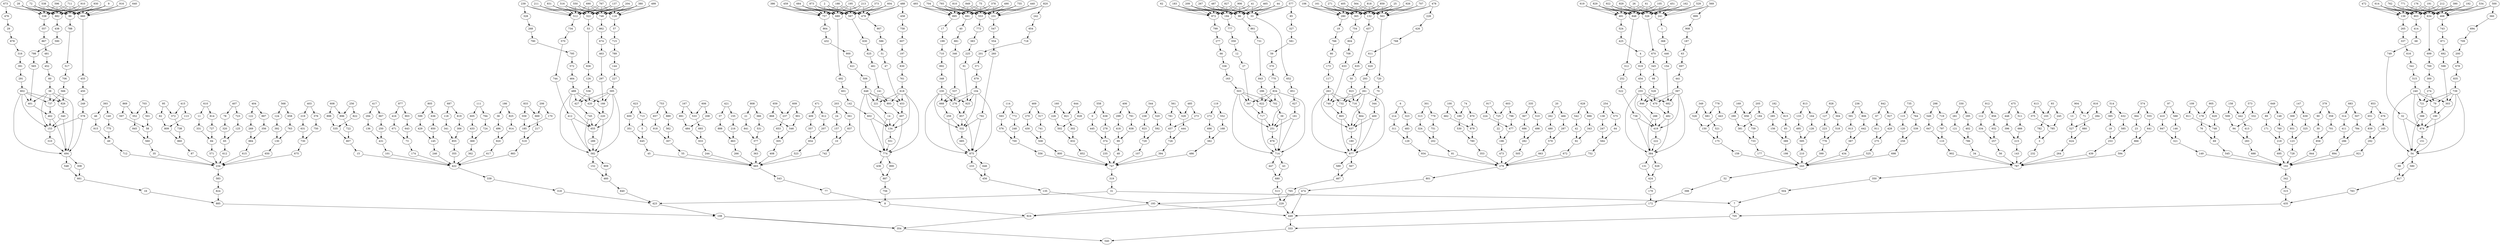 digraph "()_with_int_labels" {
0 [type=Merger];
1 [type=merger];
2 [type=generator];
3 [type=OccurrenceMin];
4 [type=merger];
5 [type=OccurrenceAttachment];
6 [type=generator];
7 [type=merger];
8 [type=merger];
9 [type=generator];
10 [type=OccurrenceMin];
11 [type=OccurrenceAttachment];
12 [type=merger];
13 [type=OccurrenceAttachment];
14 [type=merger];
15 [type=Merger];
16 [type=merger];
17 [type=merger];
18 [type=OccurrenceAttachment];
19 [type=merger];
20 [type=generator];
21 [type=Merger];
22 [type=OccurrenceAttachment];
23 [type=OccurrenceAttachment];
24 [type=Merger];
25 [type=generator];
26 [type=generator];
27 [type=merger];
28 [type=generator];
29 [type=merger];
30 [type=OccurrenceAttachment];
31 [type=merger];
32 [type=merger];
33 [type=merger];
34 [type=Merger];
35 [type=Merger];
36 [type=OccurrenceAttachment];
37 [type=Merger];
38 [type=merger];
39 [type=merger];
40 [type=merger];
41 [type=generator];
42 [type=Merger];
43 [type=merger];
44 [type=generator];
45 [type=Merger];
46 [type=OccurrenceAttachment];
47 [type=merger];
48 [type=Merger];
49 [type=OccurrenceMin];
50 [type=merger];
51 [type=merger];
52 [type=Terminal];
53 [type=merger];
54 [type=merger];
55 [type=Merger];
56 [type=Merger];
57 [type=merger];
58 [type=Merger];
59 [type=merger];
60 [type=merger];
61 [type=generator];
62 [type=generator];
63 [type=merger];
64 [type=OccurrenceAttachment];
65 [type=OccurrenceMin];
66 [type=merger];
67 [type=Merger];
68 [type=merger];
69 [type=OccurrenceMin];
70 [type=merger];
71 [type=Merger];
72 [type=generator];
73 [type=OccurrenceMin];
74 [type=generator];
75 [type=generator];
76 [type=OccurrenceAttachment];
77 [type=merger];
78 [type=Merger];
79 [type=merger];
80 [type=merger];
81 [type=Merger];
82 [type=OccurrenceAttachment];
83 [type=OccurrenceAttachment];
84 [type=OccurrenceMin];
85 [type=merger];
86 [type=merger];
87 [type=Merger];
88 [type=merger];
89 [type=Merger];
90 [type=Merger];
91 [type=merger];
92 [type=OccurrenceMin];
93 [type=generator];
94 [type=Merger];
95 [type=generator];
96 [type=merger];
97 [type=generator];
98 [type=merger];
99 [type=OccurrenceMin];
100 [type=generator];
101 [type=Merger];
102 [type=Merger];
103 [type=Merger];
104 [type=merger];
105 [type=generator];
106 [type=generator];
107 [type=Merger];
108 [type=merger];
109 [type=generator];
110 [type=OccurrenceMin];
111 [type=generator];
112 [type=OccurrenceAttachment];
113 [type=OccurrenceAttachment];
114 [type=generator];
115 [type=OccurrenceAttachment];
116 [type=merger];
117 [type=merger];
118 [type=Merger];
119 [type=generator];
120 [type=Merger];
121 [type=OccurrenceAttachment];
122 [type=Merger];
123 [type=OccurrenceMin];
124 [type=OccurrenceAttachment];
125 [type=Merger];
126 [type=merger];
127 [type=Merger];
128 [type=OccurrenceAttachment];
129 [type=OccurrenceMin];
130 [type=OccurrenceMin];
131 [type=merger];
132 [type=merger];
133 [type=OccurrenceAttachment];
134 [type=merger];
135 [type=merger];
136 [type=OccurrenceAttachment];
137 [type=generator];
138 [type=OccurrenceAttachment];
139 [type=merger];
140 [type=Merger];
141 [type=merger];
142 [type=merger];
143 [type=Merger];
144 [type=merger];
145 [type=OccurrenceMin];
146 [type=OccurrenceAttachment];
147 [type=generator];
148 [type=OccurrenceAttachment];
149 [type=Merger];
150 [type=Merger];
151 [type=merger];
152 [type=merger];
153 [type=merger];
154 [type=merger];
155 [type=OccurrenceAttachment];
156 [type=Merger];
157 [type=OccurrenceAttachment];
158 [type=generator];
159 [type=Merger];
160 [type=generator];
161 [type=generator];
162 [type=generator];
163 [type=merger];
164 [type=Merger];
165 [type=OccurrenceAttachment];
166 [type=merger];
167 [type=generator];
168 [type=Merger];
169 [type=generator];
170 [type=OccurrenceAttachment];
171 [type=OccurrenceAttachment];
172 [type=merger];
173 [type=merger];
174 [type=Merger];
175 [type=OccurrenceMin];
176 [type=generator];
177 [type=Merger];
178 [type=Merger];
179 [type=merger];
180 [type=merger];
181 [type=merger];
182 [type=generator];
183 [type=generator];
184 [type=OccurrenceAttachment];
185 [type=Merger];
186 [type=generator];
187 [type=merger];
188 [type=generator];
189 [type=Merger];
190 [type=merger];
191 [type=generator];
192 [type=generator];
193 [type=merger];
194 [type=merger];
195 [type=generator];
196 [type=OccurrenceMin];
197 [type=merger];
198 [type=Merger];
199 [type=merger];
200 [type=merger];
201 [type=merger];
202 [type=OccurrenceMin];
203 [type=generator];
204 [type=generator];
205 [type=generator];
206 [type=generator];
207 [type=OccurrenceAttachment];
208 [type=OccurrenceAttachment];
209 [type=generator];
210 [type=Merger];
211 [type=generator];
212 [type=generator];
213 [type=generator];
214 [type=OccurrenceAttachment];
215 [type=OccurrenceMin];
216 [type=Merger];
217 [type=OccurrenceAttachment];
218 [type=OccurrenceMin];
219 [type=Merger];
220 [type=merger];
221 [type=merger];
222 [type=merger];
223 [type=OccurrenceAttachment];
224 [type=OccurrenceAttachment];
225 [type=merger];
226 [type=OccurrenceAttachment];
227 [type=merger];
228 [type=merger];
229 [type=merger];
230 [type=merger];
231 [type=merger];
232 [type=Merger];
233 [type=merger];
234 [type=Merger];
235 [type=Merger];
236 [type=generator];
237 [type=Merger];
238 [type=Merger];
239 [type=generator];
240 [type=merger];
241 [type=merger];
242 [type=merger];
243 [type=Merger];
244 [type=Merger];
245 [type=OccurrenceAttachment];
246 [type=Merger];
247 [type=Merger];
248 [type=Merger];
249 [type=merger];
250 [type=Merger];
251 [type=merger];
252 [type=merger];
253 [type=OccurrenceMin];
254 [type=generator];
255 [type=merger];
256 [type=generator];
257 [type=OccurrenceMin];
258 [type=OccurrenceMin];
259 [type=merger];
260 [type=merger];
261 [type=merger];
262 [type=OccurrenceAttachment];
263 [type=merger];
264 [type=Merger];
265 [type=merger];
266 [type=Merger];
267 [type=generator];
268 [type=merger];
269 [type=OccurrenceAttachment];
270 [type=Merger];
271 [type=generator];
272 [type=Merger];
273 [type=OccurrenceAttachment];
274 [type=merger];
275 [type=OccurrenceMin];
276 [type=merger];
277 [type=merger];
278 [type=Merger];
279 [type=Merger];
280 [type=merger];
281 [type=Merger];
282 [type=OccurrenceMin];
283 [type=OccurrenceMin];
284 [type=OccurrenceAttachment];
285 [type=OccurrenceAttachment];
286 [type=OccurrenceMin];
287 [type=OccurrenceAttachment];
288 [type=merger];
289 [type=merger];
290 [type=OccurrenceAttachment];
291 [type=merger];
292 [type=OccurrenceMin];
293 [type=merger];
294 [type=Merger];
295 [type=OccurrenceAttachment];
296 [type=merger];
297 [type=merger];
298 [type=generator];
299 [type=OccurrenceAttachment];
300 [type=merger];
301 [type=generator];
302 [type=OccurrenceAttachment];
303 [type=merger];
304 [type=OccurrenceAttachment];
305 [type=OccurrenceMin];
306 [type=Merger];
307 [type=OccurrenceMin];
308 [type=merger];
309 [type=OccurrenceAttachment];
310 [type=merger];
311 [type=Merger];
312 [type=merger];
313 [type=OccurrenceAttachment];
314 [type=OccurrenceAttachment];
315 [type=merger];
316 [type=merger];
317 [type=OccurrenceAttachment];
318 [type=merger];
319 [type=Terminal];
320 [type=OccurrenceAttachment];
321 [type=OccurrenceMin];
322 [type=merger];
323 [type=Merger];
324 [type=Merger];
325 [type=OccurrenceAttachment];
326 [type=merger];
327 [type=merger];
328 [type=merger];
329 [type=Merger];
330 [type=generator];
331 [type=Merger];
332 [type=OccurrenceAttachment];
333 [type=merger];
334 [type=Merger];
335 [type=generator];
336 [type=merger];
337 [type=merger];
338 [type=merger];
339 [type=Terminal];
340 [type=merger];
341 [type=OccurrenceAttachment];
342 [type=Terminal];
343 [type=OccurrenceAttachment];
344 [type=merger];
345 [type=merger];
346 [type=merger];
347 [type=merger];
348 [type=merger];
349 [type=generator];
350 [type=Terminal];
351 [type=Merger];
352 [type=Merger];
353 [type=Merger];
354 [type=merger];
355 [type=Merger];
356 [type=Merger];
357 [type=Merger];
358 [type=OccurrenceAttachment];
359 [type=merger];
360 [type=merger];
361 [type=OccurrenceAttachment];
362 [type=Merger];
363 [type=Merger];
364 [type=Merger];
365 [type=merger];
366 [type=OccurrenceAttachment];
367 [type=Merger];
368 [type=merger];
369 [type=OccurrenceMin];
370 [type=merger];
371 [type=merger];
372 [type=Merger];
373 [type=generator];
374 [type=OccurrenceMin];
375 [type=OccurrenceAttachment];
376 [type=OccurrenceAttachment];
377 [type=OccurrenceMin];
378 [type=generator];
379 [type=generator];
380 [type=generator];
381 [type=Merger];
382 [type=OccurrenceMin];
383 [type=merger];
384 [type=merger];
385 [type=Merger];
386 [type=generator];
387 [type=OccurrenceMin];
388 [type=merger];
389 [type=OccurrenceMin];
390 [type=generator];
391 [type=merger];
392 [type=Merger];
393 [type=generator];
394 [type=Merger];
395 [type=merger];
396 [type=Merger];
397 [type=merger];
398 [type=merger];
399 [type=Merger];
400 [type=merger];
401 [type=merger];
402 [type=Merger];
403 [type=generator];
404 [type=generator];
405 [type=generator];
406 [type=generator];
407 [type=generator];
408 [type=Merger];
409 [type=OccurrenceAttachment];
410 [type=OccurrenceAttachment];
411 [type=Merger];
412 [type=merger];
413 [type=OccurrenceAttachment];
414 [type=merger];
415 [type=generator];
416 [type=Merger];
417 [type=generator];
418 [type=Merger];
419 [type=merger];
420 [type=merger];
421 [type=generator];
422 [type=Merger];
423 [type=merger];
424 [type=merger];
425 [type=merger];
426 [type=merger];
427 [type=merger];
428 [type=Merger];
429 [type=OccurrenceAttachment];
430 [type=OccurrenceAttachment];
431 [type=OccurrenceMin];
432 [type=merger];
433 [type=OccurrenceAttachment];
434 [type=Merger];
435 [type=merger];
436 [type=merger];
437 [type=merger];
438 [type=merger];
439 [type=Merger];
440 [type=generator];
441 [type=merger];
442 [type=Merger];
443 [type=OccurrenceAttachment];
444 [type=OccurrenceAttachment];
445 [type=OccurrenceAttachment];
446 [type=merger];
447 [type=merger];
448 [type=OccurrenceAttachment];
449 [type=merger];
450 [type=merger];
451 [type=generator];
452 [type=merger];
453 [type=merger];
454 [type=merger];
455 [type=merger];
456 [type=merger];
457 [type=Merger];
458 [type=merger];
459 [type=generator];
460 [type=merger];
461 [type=merger];
462 [type=merger];
463 [type=merger];
464 [type=merger];
465 [type=generator];
466 [type=Merger];
467 [type=merger];
468 [type=merger];
469 [type=generator];
470 [type=merger];
471 [type=generator];
472 [type=generator];
473 [type=Merger];
474 [type=merger];
475 [type=generator];
476 [type=merger];
477 [type=Merger];
478 [type=generator];
479 [type=merger];
480 [type=Merger];
481 [type=merger];
482 [type=merger];
483 [type=OccurrenceAttachment];
484 [type=Merger];
485 [type=generator];
486 [type=Merger];
487 [type=generator];
488 [type=generator];
489 [type=merger];
490 [type=generator];
491 [type=merger];
492 [type=merger];
493 [type=generator];
494 [type=merger];
495 [type=Merger];
496 [type=Merger];
497 [type=merger];
498 [type=Merger];
499 [type=generator];
500 [type=generator];
501 [type=OccurrenceAttachment];
502 [type=Merger];
503 [type=merger];
504 [type=merger];
505 [type=Merger];
506 [type=merger];
507 [type=Merger];
508 [type=OccurrenceMin];
509 [type=OccurrenceAttachment];
510 [type=OccurrenceAttachment];
511 [type=Merger];
512 [type=merger];
513 [type=merger];
514 [type=generator];
515 [type=merger];
516 [type=generator];
517 [type=merger];
518 [type=Merger];
519 [type=OccurrenceMin];
520 [type=OccurrenceAttachment];
521 [type=OccurrenceAttachment];
522 [type=merger];
523 [type=Merger];
524 [type=merger];
525 [type=Merger];
526 [type=OccurrenceAttachment];
527 [type=Merger];
528 [type=merger];
529 [type=generator];
530 [type=OccurrenceAttachment];
531 [type=Merger];
532 [type=merger];
533 [type=Merger];
534 [type=generator];
535 [type=Merger];
536 [type=merger];
537 [type=merger];
538 [type=generator];
539 [type=OccurrenceAttachment];
540 [type=merger];
541 [type=merger];
542 [type=OccurrenceAttachment];
543 [type=Terminal];
544 [type=generator];
545 [type=Merger];
546 [type=Merger];
547 [type=merger];
548 [type=merger];
549 [type=OccurrenceAttachment];
550 [type=generator];
551 [type=merger];
552 [type=OccurrenceAttachment];
553 [type=merger];
554 [type=merger];
555 [type=OccurrenceAttachment];
556 [type=Merger];
557 [type=merger];
558 [type=generator];
559 [type=OccurrenceAttachment];
560 [type=OccurrenceMin];
561 [type=generator];
562 [type=Merger];
563 [type=merger];
564 [type=generator];
565 [type=merger];
566 [type=merger];
567 [type=merger];
568 [type=generator];
569 [type=generator];
570 [type=merger];
571 [type=Merger];
572 [type=merger];
573 [type=generator];
574 [type=generator];
575 [type=Merger];
576 [type=OccurrenceAttachment];
577 [type=generator];
578 [type=merger];
579 [type=OccurrenceMin];
580 [type=merger];
581 [type=merger];
582 [type=merger];
583 [type=Terminal];
584 [type=OccurrenceMin];
585 [type=Merger];
586 [type=merger];
587 [type=merger];
588 [type=Merger];
589 [type=merger];
590 [type=merger];
591 [type=Merger];
592 [type=Merger];
593 [type=Merger];
594 [type=Merger];
595 [type=OccurrenceMin];
596 [type=generator];
597 [type=OccurrenceAttachment];
598 [type=merger];
599 [type=Merger];
600 [type=OccurrenceAttachment];
601 [type=merger];
602 [type=merger];
603 [type=generator];
604 [type=generator];
605 [type=Merger];
606 [type=generator];
607 [type=merger];
608 [type=generator];
609 [type=generator];
610 [type=generator];
611 [type=merger];
612 [type=Merger];
613 [type=generator];
614 [type=generator];
615 [type=Merger];
616 [type=merger];
617 [type=Merger];
618 [type=merger];
619 [type=generator];
620 [type=merger];
621 [type=merger];
622 [type=merger];
623 [type=generator];
624 [type=OccurrenceMin];
625 [type=merger];
626 [type=merger];
627 [type=merger];
628 [type=generator];
629 [type=OccurrenceAttachment];
630 [type=merger];
631 [type=OccurrenceAttachment];
632 [type=OccurrenceAttachment];
633 [type=merger];
634 [type=merger];
635 [type=merger];
636 [type=OccurrenceAttachment];
637 [type=merger];
638 [type=OccurrenceAttachment];
639 [type=Merger];
640 [type=generator];
641 [type=Merger];
642 [type=Merger];
643 [type=Merger];
644 [type=generator];
645 [type=OccurrenceMin];
646 [type=merger];
647 [type=Merger];
648 [type=merger];
649 [type=generator];
650 [type=Merger];
651 [type=OccurrenceAttachment];
652 [type=merger];
653 [type=OccurrenceAttachment];
654 [type=merger];
655 [type=merger];
656 [type=Merger];
657 [type=Merger];
658 [type=Merger];
659 [type=generator];
660 [type=merger];
661 [type=merger];
662 [type=OccurrenceAttachment];
663 [type=Merger];
664 [type=merger];
665 [type=Merger];
666 [type=OccurrenceAttachment];
667 [type=OccurrenceAttachment];
668 [type=merger];
669 [type=Merger];
670 [type=merger];
671 [type=OccurrenceAttachment];
672 [type=Merger];
673 [type=generator];
674 [type=merger];
675 [type=Merger];
676 [type=Merger];
677 [type=merger];
678 [type=merger];
679 [type=merger];
680 [type=merger];
681 [type=Merger];
682 [type=merger];
683 [type=generator];
684 [type=generator];
685 [type=merger];
686 [type=OccurrenceAttachment];
687 [type=generator];
688 [type=Merger];
689 [type=merger];
690 [type=generator];
691 [type=merger];
692 [type=merger];
693 [type=OccurrenceAttachment];
694 [type=merger];
695 [type=Merger];
696 [type=OccurrenceAttachment];
697 [type=merger];
698 [type=Merger];
699 [type=merger];
700 [type=OccurrenceMin];
701 [type=Merger];
702 [type=merger];
703 [type=generator];
704 [type=generator];
705 [type=merger];
706 [type=merger];
707 [type=generator];
708 [type=merger];
709 [type=merger];
710 [type=merger];
711 [type=generator];
712 [type=Merger];
713 [type=Merger];
714 [type=merger];
715 [type=merger];
716 [type=merger];
717 [type=merger];
718 [type=merger];
719 [type=Merger];
720 [type=merger];
721 [type=merger];
722 [type=OccurrenceAttachment];
723 [type=OccurrenceAttachment];
724 [type=Merger];
725 [type=Merger];
726 [type=OccurrenceMin];
727 [type=OccurrenceAttachment];
728 [type=Merger];
729 [type=OccurrenceMin];
730 [type=OccurrenceMin];
731 [type=merger];
732 [type=merger];
733 [type=OccurrenceMin];
734 [type=merger];
735 [type=generator];
736 [type=merger];
737 [type=merger];
738 [type=OccurrenceAttachment];
739 [type=merger];
740 [type=merger];
741 [type=Merger];
742 [type=Merger];
743 [type=merger];
744 [type=merger];
745 [type=merger];
746 [type=merger];
747 [type=Merger];
748 [type=Merger];
749 [type=merger];
750 [type=Merger];
751 [type=OccurrenceAttachment];
752 [type=Merger];
753 [type=generator];
754 [type=merger];
755 [type=generator];
756 [type=merger];
757 [type=merger];
758 [type=merger];
759 [type=OccurrenceAttachment];
760 [type=Merger];
761 [type=merger];
762 [type=generator];
763 [type=OccurrenceAttachment];
764 [type=Merger];
765 [type=merger];
766 [type=merger];
767 [type=generator];
768 [type=merger];
769 [type=merger];
770 [type=merger];
771 [type=generator];
772 [type=OccurrenceAttachment];
773 [type=merger];
774 [type=merger];
775 [type=OccurrenceAttachment];
776 [type=OccurrenceMin];
777 [type=merger];
778 [type=generator];
779 [type=Merger];
780 [type=OccurrenceMin];
781 [type=OccurrenceAttachment];
782 [type=OccurrenceAttachment];
783 [type=merger];
784 [type=OccurrenceAttachment];
785 [type=Merger];
786 [type=OccurrenceMin];
787 [type=Merger];
788 [type=merger];
789 [type=merger];
790 [type=merger];
791 [type=Merger];
792 [type=merger];
793 [type=generator];
794 [type=OccurrenceAttachment];
795 [type=merger];
796 [type=OccurrenceAttachment];
797 [type=OccurrenceAttachment];
798 [type=merger];
799 [type=merger];
800 [type=Merger];
801 [type=Terminal];
802 [type=merger];
803 [type=merger];
804 [type=merger];
805 [type=generator];
806 [type=OccurrenceAttachment];
807 [type=OccurrenceMin];
808 [type=generator];
809 [type=Merger];
810 [type=generator];
811 [type=OccurrenceAttachment];
812 [type=Merger];
813 [type=generator];
814 [type=Merger];
815 [type=Merger];
816 [type=generator];
817 [type=merger];
818 [type=generator];
819 [type=OccurrenceAttachment];
820 [type=generator];
821 [type=Merger];
822 [type=OccurrenceAttachment];
823 [type=OccurrenceAttachment];
824 [type=merger];
825 [type=Merger];
826 [type=merger];
827 [type=generator];
828 [type=OccurrenceAttachment];
829 [type=generator];
830 [type=merger];
831 [type=generator];
832 [type=OccurrenceMin];
833 [type=generator];
834 [type=merger];
835 [type=merger];
836 [type=merger];
837 [type=Merger];
838 [type=OccurrenceAttachment];
839 [type=Merger];
840 [type=merger];
841 [type=OccurrenceAttachment];
842 [type=generator];
843 [type=merger];
844 [type=Merger];
845 [type=OccurrenceAttachment];
846 [type=merger];
847 [type=Merger];
848 [type=merger];
849 [type=generator];
850 [type=Merger];
851 [type=merger];
852 [type=Merger];
853 [type=generator];
854 [type=OccurrenceMin];
855 [type=OccurrenceMin];
856 [type=Merger];
857 [type=merger];
858 [type=OccurrenceMin];
859 [type=generator];
860 [type=OccurrenceMin];
861 [type=merger];
862 [type=merger];
863 [type=OccurrenceMin];
864 [type=merger];
865 [type=merger];
866 [type=OccurrenceMin];
867 [type=merger];
868 [type=OccurrenceAttachment];
869 [type=generator];
870 [type=OccurrenceAttachment];
871 [type=merger];
872 [type=merger];
873 [type=generator];
874 [type=merger];
875 [type=merger];
876 [type=merger];
877 [type=generator];
878 [type=merger];
879 [type=Merger];
880 [type=OccurrenceAttachment];
881 [type=merger];
882 [type=merger];
883 [type=Merger];
884 [type=OccurrenceMin];
885 [type=merger];
886 [type=Merger];
887 [type=merger];
888 [type=OccurrenceAttachment];
889 [type=OccurrenceAttachment];
890 [type=merger];
891 [type=OccurrenceAttachment];
892 [type=merger];
893 [type=merger];
894 [type=Merger];
895 [type=merger];
896 [type=Merger];
897 [type=OccurrenceAttachment];
898 [type=OccurrenceAttachment];
899 [type=merger];
900 [type=merger];
901 [type=OccurrenceAttachment];
902 [type=Merger];
903 [type=OccurrenceAttachment];
904 [type=generator];
905 [type=generator];
906 [type=generator];
907 [type=merger];
908 [type=merger];
909 [type=merger];
910 [type=generator];
911 [type=OccurrenceAttachment];
912 [type=generator];
913 [type=OccurrenceAttachment];
914 [type=OccurrenceAttachment];
915 [type=Merger];
916 [type=generator];
917 [type=generator];
918 [type=OccurrenceAttachment];
919 [type=merger];
920 [type=OccurrenceMin];
921 [type=Merger];
922 [type=generator];
923 [type=merger];
924 [type=merger];
925 [type=merger];
926 [type=generator];
927 [type=OccurrenceAttachment];
928 [type=generator];
929 [type=generator];
930 [type=generator];
931 [type=Merger];
932 [type=OccurrenceAttachment];
933 [type=OccurrenceMin];
934 [type=Merger];
0 -> 445  [key=0];
1 -> 368  [key=0];
2 -> 689  [key=0];
2 -> 587  [key=0];
2 -> 757  [key=0];
2 -> 479  [key=0];
3 -> 232  [key=0];
4 -> 919  [key=0];
5 -> 645  [key=0];
6 -> 323  [key=0];
6 -> 214  [key=0];
7 -> 705  [key=0];
8 -> 924  [key=0];
9 -> 882  [key=0];
9 -> 660  [key=0];
9 -> 338  [key=0];
9 -> 86  [key=0];
10 -> 742  [key=0];
11 -> 331  [key=0];
12 -> 27  [key=0];
13 -> 527  [key=0];
14 -> 134  [key=0];
14 -> 774  [key=0];
15 -> 422  [key=0];
16 -> 885  [key=0];
17 -> 199  [key=0];
18 -> 253  [key=0];
19 -> 766  [key=0];
20 -> 466  [key=0];
20 -> 262  [key=0];
21 -> 841  [key=0];
22 -> 196  [key=0];
23 -> 866  [key=0];
24 -> 157  [key=0];
25 -> 280  [key=0];
25 -> 563  [key=0];
25 -> 132  [key=0];
25 -> 365  [key=0];
26 -> 848  [key=0];
26 -> 241  [key=0];
26 -> 491  [key=0];
26 -> 326  [key=0];
27 -> 347  [key=0];
28 -> 882  [key=0];
28 -> 660  [key=0];
28 -> 338  [key=0];
28 -> 86  [key=0];
29 -> 878  [key=0];
30 -> 858  [key=0];
31 -> 423  [key=0];
31 -> 7  [key=0];
32 -> 874  [key=0];
32 -> 54  [key=0];
33 -> 652  [key=0];
34 -> 787  [key=0];
35 -> 234  [key=0];
36 -> 496  [key=0];
37 -> 888  [key=0];
38 -> 401  [key=0];
38 -> 737  [key=0];
38 -> 826  [key=0];
38 -> 494  [key=0];
38 -> 153  [key=0];
39 -> 714  [key=0];
39 -> 251  [key=0];
40 -> 881  [key=0];
41 -> 872  [key=0];
41 -> 33  [key=0];
41 -> 194  [key=0];
41 -> 96  [key=0];
42 -> 92  [key=0];
43 -> 680  [key=0];
44 -> 96  [key=0];
44 -> 33  [key=0];
44 -> 194  [key=0];
45 -> 665  [key=0];
46 -> 915  [key=0];
47 -> 453  [key=0];
48 -> 747  [key=0];
49 -> 712  [key=0];
50 -> 923  [key=0];
51 -> 47  [key=0];
52 -> 398  [key=0];
53 -> 836  [key=0];
54 -> 88  [key=0];
54 -> 580  [key=0];
55 -> 665  [key=0];
56 -> 787  [key=0];
57 -> 715  [key=0];
58 -> 560  [key=0];
59 -> 370  [key=0];
60 -> 38  [key=0];
61 -> 848  [key=0];
61 -> 241  [key=0];
61 -> 491  [key=0];
61 -> 326  [key=0];
62 -> 872  [key=0];
62 -> 33  [key=0];
62 -> 194  [key=0];
62 -> 96  [key=0];
63 -> 697  [key=0];
64 -> 584  [key=0];
65 -> 612  [key=0];
66 -> 336  [key=0];
67 -> 911  [key=0];
68 -> 749  [key=0];
69 -> 545  [key=0];
70 -> 344  [key=0];
71 -> 880  [key=0];
72 -> 882  [key=0];
72 -> 660  [key=0];
72 -> 338  [key=0];
72 -> 86  [key=0];
73 -> 174  [key=0];
74 -> 189  [key=0];
74 -> 870  [key=0];
75 -> 895  [key=0];
75 -> 553  [key=0];
75 -> 691  [key=0];
75 -> 231  [key=0];
76 -> 69  [key=0];
77 -> 8  [key=0];
78 -> 320  [key=0];
79 -> 190  [key=0];
80 -> 173  [key=0];
81 -> 279  [key=0];
82 -> 809  [key=0];
83 -> 389  [key=0];
84 -> 571  [key=0];
85 -> 327  [key=0];
86 -> 788  [key=0];
87 -> 234  [key=0];
88 -> 817  [key=0];
89 -> 171  [key=0];
90 -> 30  [key=0];
91 -> 925  [key=0];
92 -> 672  [key=0];
93 -> 245  [key=0];
93 -> 103  [key=0];
94 -> 283  [key=0];
95 -> 82  [key=0];
95 -> 372  [key=0];
96 -> 861  [key=0];
97 -> 410  [key=0];
97 -> 588  [key=0];
98 -> 528  [key=0];
99 -> 48  [key=0];
100 -> 189  [key=0];
100 -> 662  [key=0];
101 -> 422  [key=0];
102 -> 342  [key=0];
103 -> 782  [key=0];
104 -> 668  [key=0];
104 -> 875  [key=0];
104 -> 532  [key=0];
104 -> 925  [key=0];
104 -> 276  [key=0];
105 -> 848  [key=0];
105 -> 241  [key=0];
105 -> 491  [key=0];
105 -> 326  [key=0];
106 -> 280  [key=0];
106 -> 563  [key=0];
106 -> 132  [key=0];
106 -> 365  [key=0];
107 -> 747  [key=0];
108 -> 354  [key=0];
108 -> 354  [key=1];
109 -> 178  [key=0];
109 -> 811  [key=0];
110 -> 902  [key=0];
111 -> 794  [key=0];
111 -> 605  [key=0];
112 -> 334  [key=0];
113 -> 809  [key=0];
114 -> 593  [key=0];
114 -> 772  [key=0];
115 -> 120  [key=0];
116 -> 57  [key=0];
117 -> 263  [key=0];
118 -> 341  [key=0];
119 -> 552  [key=0];
119 -> 272  [key=0];
120 -> 258  [key=0];
121 -> 786  [key=0];
122 -> 269  [key=0];
123 -> 728  [key=0];
124 -> 392  [key=0];
125 -> 65  [key=0];
126 -> 536  [key=0];
127 -> 223  [key=0];
128 -> 595  [key=0];
129 -> 934  [key=0];
130 -> 650  [key=0];
131 -> 424  [key=0];
132 -> 437  [key=0];
133 -> 495  [key=0];
134 -> 551  [key=0];
135 -> 193  [key=0];
136 -> 431  [key=0];
137 -> 512  [key=0];
137 -> 746  [key=0];
137 -> 116  [key=0];
137 -> 322  [key=0];
138 -> 247  [key=0];
139 -> 265  [key=0];
140 -> 775  [key=0];
141 -> 221  [key=0];
141 -> 893  [key=0];
142 -> 602  [key=0];
143 -> 787  [key=0];
144 -> 227  [key=0];
145 -> 246  [key=0];
146 -> 321  [key=0];
147 -> 309  [key=0];
147 -> 639  [key=0];
148 -> 760  [key=0];
149 -> 102  [key=0];
150 -> 175  [key=0];
151 -> 54  [key=0];
152 -> 460  [key=0];
153 -> 310  [key=0];
154 -> 682  [key=0];
155 -> 216  [key=0];
156 -> 389  [key=0];
157 -> 10  [key=0];
158 -> 442  [key=0];
158 -> 509  [key=0];
159 -> 243  [key=0];
160 -> 226  [key=0];
160 -> 821  [key=0];
161 -> 280  [key=0];
161 -> 563  [key=0];
161 -> 132  [key=0];
161 -> 365  [key=0];
162 -> 848  [key=0];
162 -> 241  [key=0];
162 -> 326  [key=0];
163 -> 503  [key=0];
164 -> 128  [key=0];
165 -> 292  [key=0];
166 -> 220  [key=0];
167 -> 891  [key=0];
167 -> 533  [key=0];
168 -> 382  [key=0];
169 -> 656  [key=0];
169 -> 290  [key=0];
170 -> 185  [key=0];
171 -> 218  [key=0];
172 -> 449  [key=0];
173 -> 117  [key=0];
174 -> 422  [key=0];
175 -> 159  [key=0];
176 -> 803  [key=0];
176 -> 634  [key=0];
176 -> 139  [key=0];
176 -> 468  [key=0];
177 -> 243  [key=0];
178 -> 76  [key=0];
179 -> 172  [key=0];
180 -> 677  [key=0];
181 -> 714  [key=0];
181 -> 251  [key=0];
182 -> 285  [key=0];
182 -> 815  [key=0];
183 -> 872  [key=0];
183 -> 33  [key=0];
183 -> 194  [key=0];
183 -> 96  [key=0];
184 -> 381  [key=0];
185 -> 519  [key=0];
186 -> 825  [key=0];
186 -> 36  [key=0];
187 -> 63  [key=0];
188 -> 689  [key=0];
188 -> 587  [key=0];
188 -> 757  [key=0];
188 -> 479  [key=0];
189 -> 530  [key=0];
190 -> 874  [key=0];
190 -> 54  [key=0];
191 -> 803  [key=0];
191 -> 634  [key=0];
191 -> 139  [key=0];
191 -> 468  [key=0];
192 -> 634  [key=0];
192 -> 803  [key=0];
192 -> 468  [key=0];
193 -> 449  [key=0];
193 -> 924  [key=0];
194 -> 777  [key=0];
195 -> 689  [key=0];
195 -> 587  [key=0];
195 -> 757  [key=0];
195 -> 479  [key=0];
196 -> 473  [key=0];
197 -> 830  [key=0];
198 -> 243  [key=0];
199 -> 710  [key=0];
200 -> 678  [key=0];
201 -> 371  [key=0];
202 -> 81  [key=0];
203 -> 24  [key=0];
203 -> 361  [key=0];
204 -> 512  [key=0];
204 -> 746  [key=0];
204 -> 116  [key=0];
204 -> 322  [key=0];
205 -> 184  [key=0];
205 -> 656  [key=0];
206 -> 170  [key=0];
206 -> 669  [key=0];
207 -> 854  [key=0];
208 -> 484  [key=0];
209 -> 872  [key=0];
209 -> 33  [key=0];
209 -> 194  [key=0];
209 -> 96  [key=0];
210 -> 243  [key=0];
211 -> 512  [key=0];
211 -> 746  [key=0];
211 -> 322  [key=0];
212 -> 803  [key=0];
212 -> 634  [key=0];
212 -> 139  [key=0];
212 -> 468  [key=0];
213 -> 689  [key=0];
213 -> 587  [key=0];
213 -> 757  [key=0];
213 -> 479  [key=0];
214 -> 311  [key=0];
215 -> 143  [key=0];
216 -> 863  [key=0];
217 -> 519  [key=0];
218 -> 695  [key=0];
219 -> 631  [key=0];
220 -> 582  [key=0];
220 -> 655  [key=0];
221 -> 14  [key=0];
222 -> 384  [key=0];
223 -> 776  [key=0];
224 -> 477  [key=0];
225 -> 91  [key=0];
226 -> 502  [key=0];
227 -> 395  [key=0];
228 -> 426  [key=0];
229 -> 449  [key=0];
229 -> 924  [key=0];
230 -> 668  [key=0];
230 -> 875  [key=0];
230 -> 532  [key=0];
230 -> 925  [key=0];
230 -> 276  [key=0];
231 -> 547  [key=0];
232 -> 787  [key=0];
233 -> 456  [key=0];
234 -> 583  [key=0];
235 -> 747  [key=0];
236 -> 806  [key=0];
236 -> 591  [key=0];
237 -> 653  [key=0];
238 -> 823  [key=0];
239 -> 512  [key=0];
239 -> 328  [key=0];
239 -> 746  [key=0];
239 -> 322  [key=0];
240 -> 721  [key=0];
240 -> 874  [key=0];
240 -> 79  [key=0];
240 -> 54  [key=0];
240 -> 303  [key=0];
241 -> 1  [key=0];
242 -> 654  [key=0];
243 -> 52  [key=0];
244 -> 665  [key=0];
245 -> 785  [key=0];
246 -> 422  [key=0];
247 -> 584  [key=0];
248 -> 700  [key=0];
249 -> 578  [key=0];
250 -> 431  [key=0];
251 -> 876  [key=0];
252 -> 522  [key=0];
253 -> 439  [key=0];
254 -> 138  [key=0];
254 -> 575  [key=0];
255 -> 384  [key=0];
255 -> 682  [key=0];
255 -> 419  [key=0];
255 -> 846  [key=0];
255 -> 470  [key=0];
256 -> 896  [key=0];
256 -> 822  [key=0];
257 -> 56  [key=0];
258 -> 698  [key=0];
259 -> 875  [key=0];
259 -> 532  [key=0];
260 -> 792  [key=0];
261 -> 732  [key=0];
261 -> 740  [key=0];
261 -> 716  [key=0];
261 -> 637  [key=0];
261 -> 677  [key=0];
262 -> 480  [key=0];
263 -> 732  [key=0];
263 -> 740  [key=0];
263 -> 716  [key=0];
263 -> 637  [key=0];
263 -> 677  [key=0];
264 -> 787  [key=0];
265 -> 337  [key=0];
266 -> 665  [key=0];
267 -> 96  [key=0];
267 -> 872  [key=0];
267 -> 194  [key=0];
267 -> 33  [key=0];
268 -> 790  [key=0];
269 -> 884  [key=0];
270 -> 430  [key=0];
271 -> 280  [key=0];
271 -> 563  [key=0];
271 -> 132  [key=0];
271 -> 365  [key=0];
272 -> 696  [key=0];
273 -> 457  [key=0];
274 -> 721  [key=0];
274 -> 79  [key=0];
275 -> 525  [key=0];
276 -> 857  [key=0];
277 -> 66  [key=0];
278 -> 374  [key=0];
279 -> 801  [key=0];
280 -> 19  [key=0];
281 -> 121  [key=0];
282 -> 505  [key=0];
283 -> 688  [key=0];
284 -> 527  [key=0];
285 -> 156  [key=0];
286 -> 894  [key=0];
287 -> 579  [key=0];
288 -> 384  [key=0];
288 -> 419  [key=0];
289 -> 582  [key=0];
290 -> 381  [key=0];
291 -> 802  [key=0];
292 -> 921  [key=0];
293 -> 261  [key=0];
294 -> 136  [key=0];
295 -> 402  [key=0];
296 -> 702  [key=0];
296 -> 622  [key=0];
297 -> 166  [key=0];
298 -> 549  [key=0];
298 -> 719  [key=0];
299 -> 418  [key=0];
300 -> 274  [key=0];
301 -> 313  [key=0];
301 -> 779  [key=0];
302 -> 832  [key=0];
303 -> 190  [key=0];
304 -> 518  [key=0];
305 -> 408  [key=0];
306 -> 855  [key=0];
307 -> 55  [key=0];
308 -> 661  [key=0];
309 -> 931  [key=0];
310 -> 494  [key=0];
311 -> 129  [key=0];
312 -> 252  [key=0];
313 -> 324  [key=0];
314 -> 411  [key=0];
315 -> 435  [key=0];
316 -> 391  [key=0];
317 -> 741  [key=0];
318 -> 423  [key=0];
319 -> 31  [key=0];
320 -> 65  [key=0];
321 -> 149  [key=0];
322 -> 53  [key=0];
323 -> 483  [key=0];
324 -> 202  [key=0];
325 -> 123  [key=0];
326 -> 670  [key=0];
327 -> 581  [key=0];
328 -> 268  [key=0];
329 -> 444  [key=0];
330 -> 281  [key=0];
330 -> 295  [key=0];
331 -> 84  [key=0];
332 -> 94  [key=0];
333 -> 540  [key=0];
334 -> 257  [key=0];
335 -> 510  [key=0];
335 -> 367  [key=0];
336 -> 163  [key=0];
337 -> 616  [key=0];
338 -> 557  [key=0];
339 -> 318  [key=0];
340 -> 153  [key=0];
340 -> 494  [key=0];
341 -> 855  [key=0];
342 -> 315  [key=0];
343 -> 92  [key=0];
344 -> 400  [key=0];
345 -> 98  [key=0];
346 -> 537  [key=0];
347 -> 717  [key=0];
348 -> 230  [key=0];
349 -> 681  [key=0];
349 -> 526  [key=0];
350 -> 504  [key=0];
351 -> 645  [key=0];
352 -> 845  [key=0];
353 -> 279  [key=0];
354 -> 540  [key=0];
355 -> 422  [key=0];
356 -> 884  [key=0];
357 -> 854  [key=0];
358 -> 701  [key=0];
359 -> 12  [key=0];
360 -> 694  [key=0];
361 -> 837  [key=0];
362 -> 422  [key=0];
363 -> 665  [key=0];
364 -> 23  [key=0];
365 -> 754  [key=0];
366 -> 531  [key=0];
367 -> 686  [key=0];
368 -> 446  [key=0];
369 -> 362  [key=0];
370 -> 770  [key=0];
371 -> 679  [key=0];
372 -> 738  [key=0];
373 -> 689  [key=0];
373 -> 587  [key=0];
373 -> 479  [key=0];
374 -> 235  [key=0];
375 -> 785  [key=0];
376 -> 750  [key=0];
377 -> 363  [key=0];
378 -> 895  [key=0];
378 -> 553  [key=0];
378 -> 691  [key=0];
378 -> 231  [key=0];
379 -> 90  [key=0];
379 -> 358  [key=0];
380 -> 512  [key=0];
380 -> 746  [key=0];
380 -> 116  [key=0];
380 -> 322  [key=0];
381 -> 733  [key=0];
382 -> 486  [key=0];
383 -> 225  [key=0];
384 -> 626  [key=0];
384 -> 131  [key=0];
385 -> 18  [key=0];
386 -> 689  [key=0];
386 -> 587  [key=0];
386 -> 757  [key=0];
386 -> 479  [key=0];
387 -> 434  [key=0];
388 -> 874  [key=0];
388 -> 54  [key=0];
389 -> 198  [key=0];
390 -> 803  [key=0];
390 -> 634  [key=0];
390 -> 139  [key=0];
390 -> 468  [key=0];
391 -> 291  [key=0];
392 -> 130  [key=0];
393 -> 140  [key=0];
393 -> 46  [key=0];
394 -> 747  [key=0];
395 -> 427  [key=0];
395 -> 420  [key=0];
395 -> 582  [key=0];
395 -> 166  [key=0];
395 -> 655  [key=0];
396 -> 215  [key=0];
397 -> 384  [key=0];
397 -> 682  [key=0];
397 -> 419  [key=0];
397 -> 846  [key=0];
397 -> 470  [key=0];
398 -> 172  [key=0];
399 -> 243  [key=0];
400 -> 637  [key=0];
400 -> 677  [key=0];
401 -> 462  [key=0];
402 -> 786  [key=0];
403 -> 376  [key=0];
403 -> 219  [key=0];
404 -> 897  [key=0];
404 -> 122  [key=0];
405 -> 280  [key=0];
405 -> 563  [key=0];
405 -> 132  [key=0];
405 -> 365  [key=0];
406 -> 299  [key=0];
406 -> 791  [key=0];
407 -> 723  [key=0];
407 -> 78  [key=0];
408 -> 665  [key=0];
409 -> 357  [key=0];
410 -> 847  [key=0];
411 -> 286  [key=0];
412 -> 582  [key=0];
412 -> 655  [key=0];
413 -> 283  [key=0];
414 -> 68  [key=0];
415 -> 113  [key=0];
415 -> 372  [key=0];
416 -> 671  [key=0];
417 -> 667  [key=0];
417 -> 294  [key=0];
418 -> 99  [key=0];
419 -> 222  [key=0];
420 -> 220  [key=0];
421 -> 155  [key=0];
421 -> 37  [key=0];
422 -> 339  [key=0];
423 -> 108  [key=0];
424 -> 179  [key=0];
425 -> 4  [key=0];
426 -> 768  [key=0];
427 -> 745  [key=0];
428 -> 275  [key=0];
429 -> 145  [key=0];
430 -> 508  [key=0];
431 -> 101  [key=0];
432 -> 900  [key=0];
433 -> 369  [key=0];
434 -> 243  [key=0];
435 -> 705  [key=0];
436 -> 887  [key=0];
437 -> 635  [key=0];
438 -> 590  [key=0];
439 -> 787  [key=0];
440 -> 553  [key=0];
440 -> 691  [key=0];
440 -> 231  [key=0];
441 -> 397  [key=0];
442 -> 413  [key=0];
443 -> 150  [key=0];
444 -> 726  [key=0];
445 -> 374  [key=0];
446 -> 154  [key=0];
447 -> 680  [key=0];
448 -> 396  [key=0];
449 -> 333  [key=0];
450 -> 249  [key=0];
451 -> 848  [key=0];
451 -> 241  [key=0];
451 -> 491  [key=0];
451 -> 326  [key=0];
452 -> 60  [key=0];
453 -> 497  [key=0];
454 -> 255  [key=0];
455 -> 450  [key=0];
456 -> 135  [key=0];
457 -> 726  [key=0];
458 -> 758  [key=0];
459 -> 689  [key=0];
459 -> 587  [key=0];
459 -> 757  [key=0];
459 -> 479  [key=0];
460 -> 840  [key=0];
461 -> 141  [key=0];
462 -> 153  [key=0];
462 -> 494  [key=0];
463 -> 297  [key=0];
464 -> 489  [key=0];
465 -> 96  [key=0];
465 -> 33  [key=0];
465 -> 194  [key=0];
466 -> 287  [key=0];
467 -> 765  [key=0];
468 -> 743  [key=0];
469 -> 317  [key=0];
469 -> 270  [key=0];
470 -> 482  [key=0];
471 -> 409  [key=0];
471 -> 812  [key=0];
472 -> 803  [key=0];
472 -> 634  [key=0];
472 -> 139  [key=0];
472 -> 468  [key=0];
473 -> 279  [key=0];
474 -> 193  [key=0];
474 -> 449  [key=0];
475 -> 448  [key=0];
475 -> 511  [key=0];
476 -> 29  [key=0];
477 -> 196  [key=0];
478 -> 132  [key=0];
478 -> 563  [key=0];
478 -> 228  [key=0];
478 -> 365  [key=0];
479 -> 907  [key=0];
480 -> 579  [key=0];
481 -> 452  [key=0];
482 -> 384  [key=0];
482 -> 419  [key=0];
483 -> 129  [key=0];
484 -> 933  [key=0];
485 -> 273  [key=0];
485 -> 329  [key=0];
486 -> 747  [key=0];
487 -> 96  [key=0];
487 -> 872  [key=0];
487 -> 194  [key=0];
487 -> 33  [key=0];
488 -> 689  [key=0];
488 -> 458  [key=0];
488 -> 587  [key=0];
488 -> 479  [key=0];
489 -> 427  [key=0];
489 -> 420  [key=0];
489 -> 166  [key=0];
489 -> 582  [key=0];
489 -> 655  [key=0];
490 -> 895  [key=0];
490 -> 553  [key=0];
490 -> 691  [key=0];
490 -> 231  [key=0];
491 -> 524  [key=0];
492 -> 601  [key=0];
493 -> 895  [key=0];
493 -> 553  [key=0];
493 -> 691  [key=0];
493 -> 231  [key=0];
494 -> 548  [key=0];
494 -> 308  [key=0];
495 -> 595  [key=0];
496 -> 920  [key=0];
497 -> 134  [key=0];
497 -> 774  [key=0];
498 -> 282  [key=0];
499 -> 512  [key=0];
499 -> 746  [key=0];
499 -> 116  [key=0];
499 -> 322  [key=0];
500 -> 360  [key=0];
500 -> 634  [key=0];
500 -> 803  [key=0];
500 -> 468  [key=0];
501 -> 58  [key=0];
502 -> 832  [key=0];
503 -> 714  [key=0];
503 -> 347  [key=0];
503 -> 702  [key=0];
503 -> 622  [key=0];
503 -> 251  [key=0];
504 -> 7  [key=0];
505 -> 279  [key=0];
506 -> 648  [key=0];
507 -> 784  [key=0];
508 -> 800  [key=0];
509 -> 94  [key=0];
510 -> 498  [key=0];
511 -> 666  [key=0];
512 -> 734  [key=0];
513 -> 229  [key=0];
514 -> 632  [key=0];
514 -> 385  [key=0];
515 -> 240  [key=0];
516 -> 512  [key=0];
516 -> 746  [key=0];
516 -> 116  [key=0];
516 -> 322  [key=0];
517 -> 706  [key=0];
518 -> 776  [key=0];
519 -> 883  [key=0];
520 -> 592  [key=0];
521 -> 175  [key=0];
522 -> 736  [key=0];
523 -> 665  [key=0];
524 -> 425  [key=0];
525 -> 243  [key=0];
526 -> 150  [key=0];
527 -> 624  [key=0];
528 -> 846  [key=0];
528 -> 470  [key=0];
529 -> 848  [key=0];
529 -> 241  [key=0];
529 -> 326  [key=0];
530 -> 780  [key=0];
531 -> 377  [key=0];
532 -> 685  [key=0];
533 -> 693  [key=0];
534 -> 634  [key=0];
534 -> 803  [key=0];
534 -> 468  [key=0];
535 -> 807  [key=0];
536 -> 427  [key=0];
536 -> 420  [key=0];
537 -> 276  [key=0];
537 -> 668  [key=0];
538 -> 882  [key=0];
538 -> 660  [key=0];
538 -> 338  [key=0];
538 -> 86  [key=0];
539 -> 258  [key=0];
541 -> 515  [key=0];
542 -> 42  [key=0];
543 -> 77  [key=0];
544 -> 520  [key=0];
544 -> 238  [key=0];
545 -> 102  [key=0];
546 -> 305  [key=0];
547 -> 554  [key=0];
548 -> 661  [key=0];
549 -> 647  [key=0];
550 -> 512  [key=0];
550 -> 746  [key=0];
550 -> 116  [key=0];
550 -> 322  [key=0];
551 -> 774  [key=0];
552 -> 168  [key=0];
553 -> 773  [key=0];
554 -> 260  [key=0];
555 -> 641  [key=0];
556 -> 747  [key=0];
557 -> 867  [key=0];
558 -> 0  [key=0];
558 -> 638  [key=0];
559 -> 185  [key=0];
560 -> 35  [key=0];
561 -> 329  [key=0];
561 -> 781  [key=0];
562 -> 307  [key=0];
563 -> 720  [key=0];
564 -> 280  [key=0];
564 -> 563  [key=0];
564 -> 132  [key=0];
564 -> 365  [key=0];
565 -> 401  [key=0];
566 -> 737  [key=0];
566 -> 826  [key=0];
567 -> 467  [key=0];
568 -> 658  [key=0];
568 -> 124  [key=0];
569 -> 848  [key=0];
569 -> 241  [key=0];
569 -> 899  [key=0];
569 -> 326  [key=0];
570 -> 744  [key=0];
571 -> 234  [key=0];
572 -> 464  [key=0];
573 -> 442  [key=0];
573 -> 332  [key=0];
574 -> 555  [key=0];
574 -> 364  [key=0];
575 -> 64  [key=0];
576 -> 700  [key=0];
577 -> 96  [key=0];
577 -> 33  [key=0];
577 -> 194  [key=0];
577 -> 85  [key=0];
578 -> 153  [key=0];
578 -> 494  [key=0];
579 -> 663  [key=0];
580 -> 817  [key=0];
581 -> 59  [key=0];
582 -> 152  [key=0];
582 -> 909  [key=0];
583 -> 824  [key=0];
584 -> 752  [key=0];
585 -> 253  [key=0];
586 -> 51  [key=0];
587 -> 630  [key=0];
588 -> 146  [key=0];
589 -> 467  [key=0];
590 -> 798  [key=0];
591 -> 913  [key=0];
592 -> 729  [key=0];
593 -> 576  [key=0];
594 -> 787  [key=0];
595 -> 210  [key=0];
596 -> 882  [key=0];
596 -> 660  [key=0];
596 -> 338  [key=0];
596 -> 86  [key=0];
597 -> 58  [key=0];
598 -> 303  [key=0];
599 -> 429  [key=0];
600 -> 351  [key=0];
601 -> 142  [key=0];
602 -> 134  [key=0];
602 -> 774  [key=0];
603 -> 796  [key=0];
603 -> 725  [key=0];
604 -> 689  [key=0];
604 -> 587  [key=0];
604 -> 479  [key=0];
605 -> 433  [key=0];
606 -> 208  [key=0];
606 -> 533  [key=0];
607 -> 197  [key=0];
608 -> 896  [key=0];
608 -> 898  [key=0];
609 -> 901  [key=0];
609 -> 237  [key=0];
610 -> 11  [key=0];
610 -> 814  [key=0];
611 -> 620  [key=0];
612 -> 234  [key=0];
613 -> 103  [key=0];
613 -> 375  [key=0];
614 -> 803  [key=0];
614 -> 634  [key=0];
614 -> 139  [key=0];
614 -> 468  [key=0];
615 -> 234  [key=0];
616 -> 541  [key=0];
617 -> 422  [key=0];
618 -> 453  [key=0];
618 -> 134  [key=0];
618 -> 221  [key=0];
618 -> 774  [key=0];
618 -> 893  [key=0];
619 -> 848  [key=0];
619 -> 241  [key=0];
619 -> 491  [key=0];
619 -> 326  [key=0];
620 -> 293  [key=0];
621 -> 506  [key=0];
622 -> 717  [key=0];
623 -> 600  [key=0];
623 -> 713  [key=0];
624 -> 264  [key=0];
625 -> 461  [key=0];
626 -> 424  [key=0];
627 -> 181  [key=0];
628 -> 886  [key=0];
628 -> 542  [key=0];
629 -> 748  [key=0];
630 -> 625  [key=0];
631 -> 730  [key=0];
632 -> 585  [key=0];
633 -> 740  [key=0];
634 -> 699  [key=0];
635 -> 50  [key=0];
636 -> 850  [key=0];
637 -> 180  [key=0];
638 -> 278  [key=0];
639 -> 325  [key=0];
640 -> 882  [key=0];
640 -> 660  [key=0];
640 -> 86  [key=0];
641 -> 866  [key=0];
642 -> 387  [key=0];
643 -> 73  [key=0];
644 -> 828  [key=0];
644 -> 821  [key=0];
645 -> 45  [key=0];
646 -> 456  [key=0];
647 -> 110  [key=0];
648 -> 453  [key=0];
648 -> 134  [key=0];
648 -> 221  [key=0];
648 -> 774  [key=0];
648 -> 893  [key=0];
649 -> 89  [key=0];
649 -> 148  [key=0];
650 -> 234  [key=0];
651 -> 839  [key=0];
652 -> 851  [key=0];
653 -> 305  [key=0];
654 -> 718  [key=0];
655 -> 289  [key=0];
656 -> 759  [key=0];
657 -> 918  [key=0];
658 -> 763  [key=0];
659 -> 868  [key=0];
659 -> 237  [key=0];
660 -> 455  [key=0];
661 -> 16  [key=0];
662 -> 879  [key=0];
663 -> 279  [key=0];
664 -> 637  [key=0];
664 -> 677  [key=0];
665 -> 543  [key=0];
666 -> 215  [key=0];
667 -> 250  [key=0];
668 -> 259  [key=0];
669 -> 217  [key=0];
670 -> 345  [key=0];
671 -> 73  [key=0];
672 -> 279  [key=0];
673 -> 476  [key=0];
673 -> 882  [key=0];
673 -> 660  [key=0];
673 -> 86  [key=0];
674 -> 463  [key=0];
675 -> 234  [key=0];
676 -> 165  [key=0];
677 -> 589  [key=0];
677 -> 567  [key=0];
678 -> 835  [key=0];
679 -> 104  [key=0];
680 -> 513  [key=0];
681 -> 521  [key=0];
682 -> 482  [key=0];
683 -> 314  [key=0];
683 -> 507  [key=0];
684 -> 689  [key=0];
684 -> 587  [key=0];
684 -> 757  [key=0];
684 -> 479  [key=0];
685 -> 875  [key=0];
686 -> 282  [key=0];
687 -> 819  [key=0];
687 -> 118  [key=0];
688 -> 102  [key=0];
689 -> 492  [key=0];
690 -> 512  [key=0];
690 -> 746  [key=0];
690 -> 116  [key=0];
690 -> 322  [key=0];
691 -> 40  [key=0];
692 -> 598  [key=0];
693 -> 933  [key=0];
694 -> 709  [key=0];
695 -> 102  [key=0];
696 -> 382  [key=0];
697 -> 441  [key=0];
698 -> 243  [key=0];
699 -> 769  [key=0];
700 -> 556  [key=0];
701 -> 858  [key=0];
702 -> 39  [key=0];
703 -> 352  [key=0];
703 -> 501  [key=0];
704 -> 895  [key=0];
704 -> 553  [key=0];
704 -> 691  [key=0];
704 -> 231  [key=0];
705 -> 333  [key=0];
706 -> 566  [key=0];
707 -> 563  [key=0];
707 -> 132  [key=0];
707 -> 365  [key=0];
708 -> 633  [key=0];
709 -> 200  [key=0];
710 -> 892  [key=0];
711 -> 882  [key=0];
711 -> 660  [key=0];
711 -> 338  [key=0];
711 -> 86  [key=0];
712 -> 234  [key=0];
713 -> 5  [key=0];
714 -> 43  [key=0];
714 -> 447  [key=0];
715 -> 789  [key=0];
716 -> 664  [key=0];
717 -> 714  [key=0];
717 -> 251  [key=0];
718 -> 201  [key=0];
719 -> 797  [key=0];
720 -> 70  [key=0];
721 -> 388  [key=0];
722 -> 807  [key=0];
723 -> 125  [key=0];
724 -> 369  [key=0];
725 -> 22  [key=0];
726 -> 394  [key=0];
727 -> 84  [key=0];
728 -> 102  [key=0];
729 -> 107  [key=0];
730 -> 675  [key=0];
731 -> 843  [key=0];
732 -> 865  [key=0];
733 -> 177  [key=0];
734 -> 570  [key=0];
735 -> 115  [key=0];
735 -> 764  [key=0];
736 -> 384  [key=0];
736 -> 419  [key=0];
737 -> 462  [key=0];
738 -> 860  [key=0];
739 -> 721  [key=0];
739 -> 874  [key=0];
739 -> 79  [key=0];
739 -> 54  [key=0];
739 -> 303  [key=0];
740 -> 865  [key=0];
741 -> 508  [key=0];
742 -> 665  [key=0];
743 -> 871  [key=0];
744 -> 412  [key=0];
745 -> 582  [key=0];
745 -> 655  [key=0];
746 -> 862  [key=0];
747 -> 319  [key=0];
748 -> 69  [key=0];
749 -> 32  [key=0];
750 -> 730  [key=0];
751 -> 202  [key=0];
752 -> 279  [key=0];
753 -> 657  [key=0];
753 -> 889  [key=0];
754 -> 804  [key=0];
755 -> 553  [key=0];
755 -> 691  [key=0];
755 -> 231  [key=0];
756 -> 8  [key=0];
757 -> 864  [key=0];
758 -> 607  [key=0];
759 -> 733  [key=0];
760 -> 218  [key=0];
761 -> 618  [key=0];
762 -> 803  [key=0];
762 -> 634  [key=0];
762 -> 139  [key=0];
762 -> 468  [key=0];
763 -> 130  [key=0];
764 -> 539  [key=0];
765 -> 229  [key=0];
766 -> 80  [key=0];
767 -> 512  [key=0];
767 -> 746  [key=0];
767 -> 116  [key=0];
767 -> 322  [key=0];
768 -> 611  [key=0];
769 -> 300  [key=0];
770 -> 834  [key=0];
771 -> 803  [key=0];
771 -> 634  [key=0];
771 -> 139  [key=0];
771 -> 468  [key=0];
772 -> 248  [key=0];
773 -> 383  [key=0];
774 -> 890  [key=0];
774 -> 436  [key=0];
775 -> 49  [key=0];
776 -> 399  [key=0];
777 -> 359  [key=0];
778 -> 681  [key=0];
778 -> 443  [key=0];
779 -> 751  [key=0];
780 -> 353  [key=0];
781 -> 457  [key=0];
782 -> 3  [key=0];
783 -> 435  [key=0];
784 -> 286  [key=0];
785 -> 3  [key=0];
786 -> 34  [key=0];
787 -> 350  [key=0];
788 -> 517  [key=0];
789 -> 144  [key=0];
790 -> 795  [key=0];
791 -> 838  [key=0];
792 -> 875  [key=0];
792 -> 532  [key=0];
793 -> 895  [key=0];
793 -> 553  [key=0];
793 -> 691  [key=0];
793 -> 231  [key=0];
794 -> 724  [key=0];
795 -> 572  [key=0];
796 -> 477  [key=0];
797 -> 110  [key=0];
798 -> 565  [key=0];
799 -> 277  [key=0];
800 -> 747  [key=0];
801 -> 474  [key=0];
802 -> 401  [key=0];
802 -> 737  [key=0];
802 -> 826  [key=0];
802 -> 494  [key=0];
802 -> 153  [key=0];
803 -> 414  [key=0];
804 -> 708  [key=0];
805 -> 636  [key=0];
805 -> 599  [key=0];
806 -> 642  [key=0];
807 -> 15  [key=0];
808 -> 21  [key=0];
808 -> 366  [key=0];
809 -> 860  [key=0];
810 -> 895  [key=0];
810 -> 553  [key=0];
810 -> 691  [key=0];
810 -> 231  [key=0];
811 -> 748  [key=0];
812 -> 207  [key=0];
813 -> 164  [key=0];
813 -> 133  [key=0];
814 -> 727  [key=0];
815 -> 83  [key=0];
816 -> 284  [key=0];
816 -> 71  [key=0];
817 -> 783  [key=0];
818 -> 280  [key=0];
818 -> 563  [key=0];
818 -> 132  [key=0];
818 -> 365  [key=0];
819 -> 306  [key=0];
820 -> 553  [key=0];
820 -> 242  [key=0];
820 -> 691  [key=0];
820 -> 231  [key=0];
821 -> 302  [key=0];
822 -> 535  [key=0];
823 -> 729  [key=0];
824 -> 885  [key=0];
825 -> 914  [key=0];
826 -> 340  [key=0];
827 -> 872  [key=0];
827 -> 33  [key=0];
827 -> 194  [key=0];
827 -> 96  [key=0];
828 -> 502  [key=0];
829 -> 848  [key=0];
829 -> 241  [key=0];
829 -> 491  [key=0];
829 -> 326  [key=0];
830 -> 761  [key=0];
831 -> 512  [key=0];
831 -> 746  [key=0];
831 -> 322  [key=0];
832 -> 852  [key=0];
833 -> 669  [key=0];
833 -> 559  [key=0];
834 -> 347  [key=0];
834 -> 714  [key=0];
834 -> 251  [key=0];
834 -> 702  [key=0];
834 -> 622  [key=0];
835 -> 739  [key=0];
836 -> 126  [key=0];
837 -> 10  [key=0];
838 -> 99  [key=0];
839 -> 292  [key=0];
840 -> 423  [key=0];
841 -> 377  [key=0];
842 -> 67  [key=0];
842 -> 927  [key=0];
843 -> 296  [key=0];
844 -> 102  [key=0];
845 -> 560  [key=0];
846 -> 288  [key=0];
847 -> 321  [key=0];
848 -> 312  [key=0];
849 -> 895  [key=0];
849 -> 553  [key=0];
849 -> 691  [key=0];
849 -> 231  [key=0];
850 -> 145  [key=0];
851 -> 627  [key=0];
852 -> 747  [key=0];
853 -> 651  [key=0];
853 -> 676  [key=0];
854 -> 523  [key=0];
855 -> 355  [key=0];
856 -> 932  [key=0];
857 -> 875  [key=0];
857 -> 532  [key=0];
858 -> 844  [key=0];
859 -> 280  [key=0];
859 -> 563  [key=0];
859 -> 132  [key=0];
859 -> 365  [key=0];
860 -> 87  [key=0];
861 -> 731  [key=0];
862 -> 674  [key=0];
863 -> 266  [key=0];
864 -> 432  [key=0];
865 -> 637  [key=0];
865 -> 677  [key=0];
866 -> 594  [key=0];
867 -> 481  [key=0];
868 -> 546  [key=0];
869 -> 352  [key=0];
869 -> 597  [key=0];
870 -> 879  [key=0];
871 -> 692  [key=0];
872 -> 799  [key=0];
873 -> 689  [key=0];
873 -> 587  [key=0];
873 -> 757  [key=0];
873 -> 479  [key=0];
874 -> 151  [key=0];
875 -> 233  [key=0];
875 -> 646  [key=0];
876 -> 714  [key=0];
877 -> 416  [key=0];
877 -> 903  [key=0];
878 -> 316  [key=0];
879 -> 780  [key=0];
880 -> 624  [key=0];
881 -> 346  [key=0];
882 -> 438  [key=0];
883 -> 422  [key=0];
884 -> 615  [key=0];
885 -> 108  [key=0];
886 -> 343  [key=0];
887 -> 756  [key=0];
888 -> 863  [key=0];
889 -> 562  [key=0];
890 -> 887  [key=0];
891 -> 484  [key=0];
892 -> 348  [key=0];
893 -> 497  [key=0];
894 -> 102  [key=0];
895 -> 17  [key=0];
896 -> 722  [key=0];
897 -> 356  [key=0];
898 -> 535  [key=0];
899 -> 908  [key=0];
900 -> 621  [key=0];
901 -> 546  [key=0];
902 -> 787  [key=0];
903 -> 643  [key=0];
904 -> 13  [key=0];
904 -> 71  [key=0];
905 -> 178  [key=0];
905 -> 629  [key=0];
906 -> 872  [key=0];
906 -> 33  [key=0];
906 -> 194  [key=0];
906 -> 96  [key=0];
907 -> 586  [key=0];
908 -> 187  [key=0];
909 -> 460  [key=0];
910 -> 882  [key=0];
910 -> 660  [key=0];
910 -> 338  [key=0];
910 -> 86  [key=0];
911 -> 275  [key=0];
912 -> 112  [key=0];
912 -> 856  [key=0];
913 -> 387  [key=0];
914 -> 920  [key=0];
915 -> 49  [key=0];
916 -> 882  [key=0];
916 -> 660  [key=0];
916 -> 86  [key=0];
917 -> 224  [key=0];
917 -> 725  [key=0];
918 -> 307  [key=0];
919 -> 454  [key=0];
920 -> 617  [key=0];
921 -> 102  [key=0];
922 -> 848  [key=0];
922 -> 241  [key=0];
922 -> 491  [key=0];
922 -> 326  [key=0];
923 -> 732  [key=0];
923 -> 716  [key=0];
924 -> 354  [key=0];
925 -> 857  [key=0];
926 -> 563  [key=0];
926 -> 132  [key=0];
926 -> 365  [key=0];
927 -> 428  [key=0];
928 -> 304  [key=0];
928 -> 127  [key=0];
929 -> 848  [key=0];
929 -> 241  [key=0];
929 -> 491  [key=0];
929 -> 326  [key=0];
930 -> 882  [key=0];
930 -> 660  [key=0];
930 -> 338  [key=0];
930 -> 86  [key=0];
931 -> 123  [key=0];
932 -> 257  [key=0];
933 -> 244  [key=0];
934 -> 279  [key=0];
}
